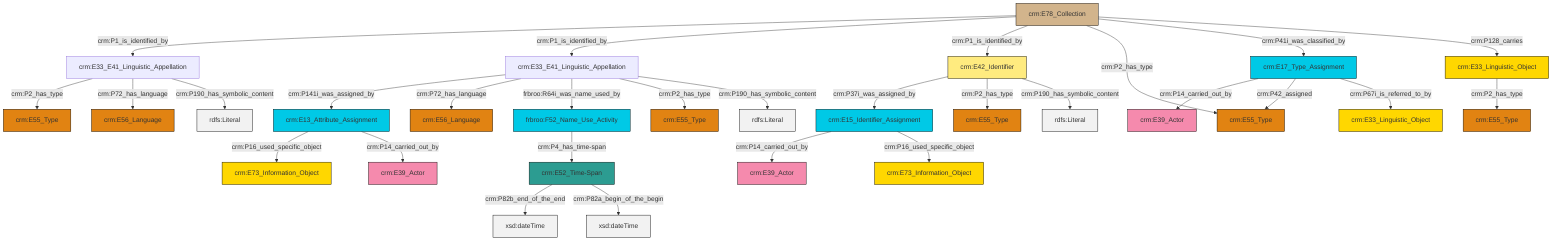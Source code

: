 graph TD
classDef Literal fill:#f2f2f2,stroke:#000000;
classDef CRM_Entity fill:#FFFFFF,stroke:#000000;
classDef Temporal_Entity fill:#00C9E6, stroke:#000000;
classDef Type fill:#E18312, stroke:#000000;
classDef Time-Span fill:#2C9C91, stroke:#000000;
classDef Appellation fill:#FFEB7F, stroke:#000000;
classDef Place fill:#008836, stroke:#000000;
classDef Persistent_Item fill:#B266B2, stroke:#000000;
classDef Conceptual_Object fill:#FFD700, stroke:#000000;
classDef Physical_Thing fill:#D2B48C, stroke:#000000;
classDef Actor fill:#f58aad, stroke:#000000;
classDef PC_Classes fill:#4ce600, stroke:#000000;
classDef Multi fill:#cccccc,stroke:#000000;

0["crm:E42_Identifier"]:::Appellation -->|crm:P37i_was_assigned_by| 1["crm:E15_Identifier_Assignment"]:::Temporal_Entity
2["crm:E78_Collection"]:::Physical_Thing -->|crm:P1_is_identified_by| 3["crm:E33_E41_Linguistic_Appellation"]:::Default
4["crm:E17_Type_Assignment"]:::Temporal_Entity -->|crm:P14_carried_out_by| 5["crm:E39_Actor"]:::Actor
8["crm:E52_Time-Span"]:::Time-Span -->|crm:P82b_end_of_the_end| 9[xsd:dateTime]:::Literal
0["crm:E42_Identifier"]:::Appellation -->|crm:P2_has_type| 12["crm:E55_Type"]:::Type
14["crm:E33_E41_Linguistic_Appellation"]:::Default -->|crm:P141i_was_assigned_by| 15["crm:E13_Attribute_Assignment"]:::Temporal_Entity
14["crm:E33_E41_Linguistic_Appellation"]:::Default -->|crm:P72_has_language| 10["crm:E56_Language"]:::Type
16["frbroo:F52_Name_Use_Activity"]:::Temporal_Entity -->|crm:P4_has_time-span| 8["crm:E52_Time-Span"]:::Time-Span
4["crm:E17_Type_Assignment"]:::Temporal_Entity -->|crm:P42_assigned| 18["crm:E55_Type"]:::Type
8["crm:E52_Time-Span"]:::Time-Span -->|crm:P82a_begin_of_the_begin| 29[xsd:dateTime]:::Literal
2["crm:E78_Collection"]:::Physical_Thing -->|crm:P1_is_identified_by| 14["crm:E33_E41_Linguistic_Appellation"]:::Default
2["crm:E78_Collection"]:::Physical_Thing -->|crm:P1_is_identified_by| 0["crm:E42_Identifier"]:::Appellation
14["crm:E33_E41_Linguistic_Appellation"]:::Default -->|frbroo:R64i_was_name_used_by| 16["frbroo:F52_Name_Use_Activity"]:::Temporal_Entity
35["crm:E33_Linguistic_Object"]:::Conceptual_Object -->|crm:P2_has_type| 36["crm:E55_Type"]:::Type
1["crm:E15_Identifier_Assignment"]:::Temporal_Entity -->|crm:P14_carried_out_by| 26["crm:E39_Actor"]:::Actor
4["crm:E17_Type_Assignment"]:::Temporal_Entity -->|crm:P67i_is_referred_to_by| 41["crm:E33_Linguistic_Object"]:::Conceptual_Object
3["crm:E33_E41_Linguistic_Appellation"]:::Default -->|crm:P2_has_type| 6["crm:E55_Type"]:::Type
2["crm:E78_Collection"]:::Physical_Thing -->|crm:P2_has_type| 18["crm:E55_Type"]:::Type
14["crm:E33_E41_Linguistic_Appellation"]:::Default -->|crm:P2_has_type| 23["crm:E55_Type"]:::Type
0["crm:E42_Identifier"]:::Appellation -->|crm:P190_has_symbolic_content| 43[rdfs:Literal]:::Literal
2["crm:E78_Collection"]:::Physical_Thing -->|crm:P41i_was_classified_by| 4["crm:E17_Type_Assignment"]:::Temporal_Entity
3["crm:E33_E41_Linguistic_Appellation"]:::Default -->|crm:P72_has_language| 39["crm:E56_Language"]:::Type
3["crm:E33_E41_Linguistic_Appellation"]:::Default -->|crm:P190_has_symbolic_content| 46[rdfs:Literal]:::Literal
14["crm:E33_E41_Linguistic_Appellation"]:::Default -->|crm:P190_has_symbolic_content| 47[rdfs:Literal]:::Literal
15["crm:E13_Attribute_Assignment"]:::Temporal_Entity -->|crm:P16_used_specific_object| 30["crm:E73_Information_Object"]:::Conceptual_Object
1["crm:E15_Identifier_Assignment"]:::Temporal_Entity -->|crm:P16_used_specific_object| 37["crm:E73_Information_Object"]:::Conceptual_Object
15["crm:E13_Attribute_Assignment"]:::Temporal_Entity -->|crm:P14_carried_out_by| 20["crm:E39_Actor"]:::Actor
2["crm:E78_Collection"]:::Physical_Thing -->|crm:P128_carries| 35["crm:E33_Linguistic_Object"]:::Conceptual_Object